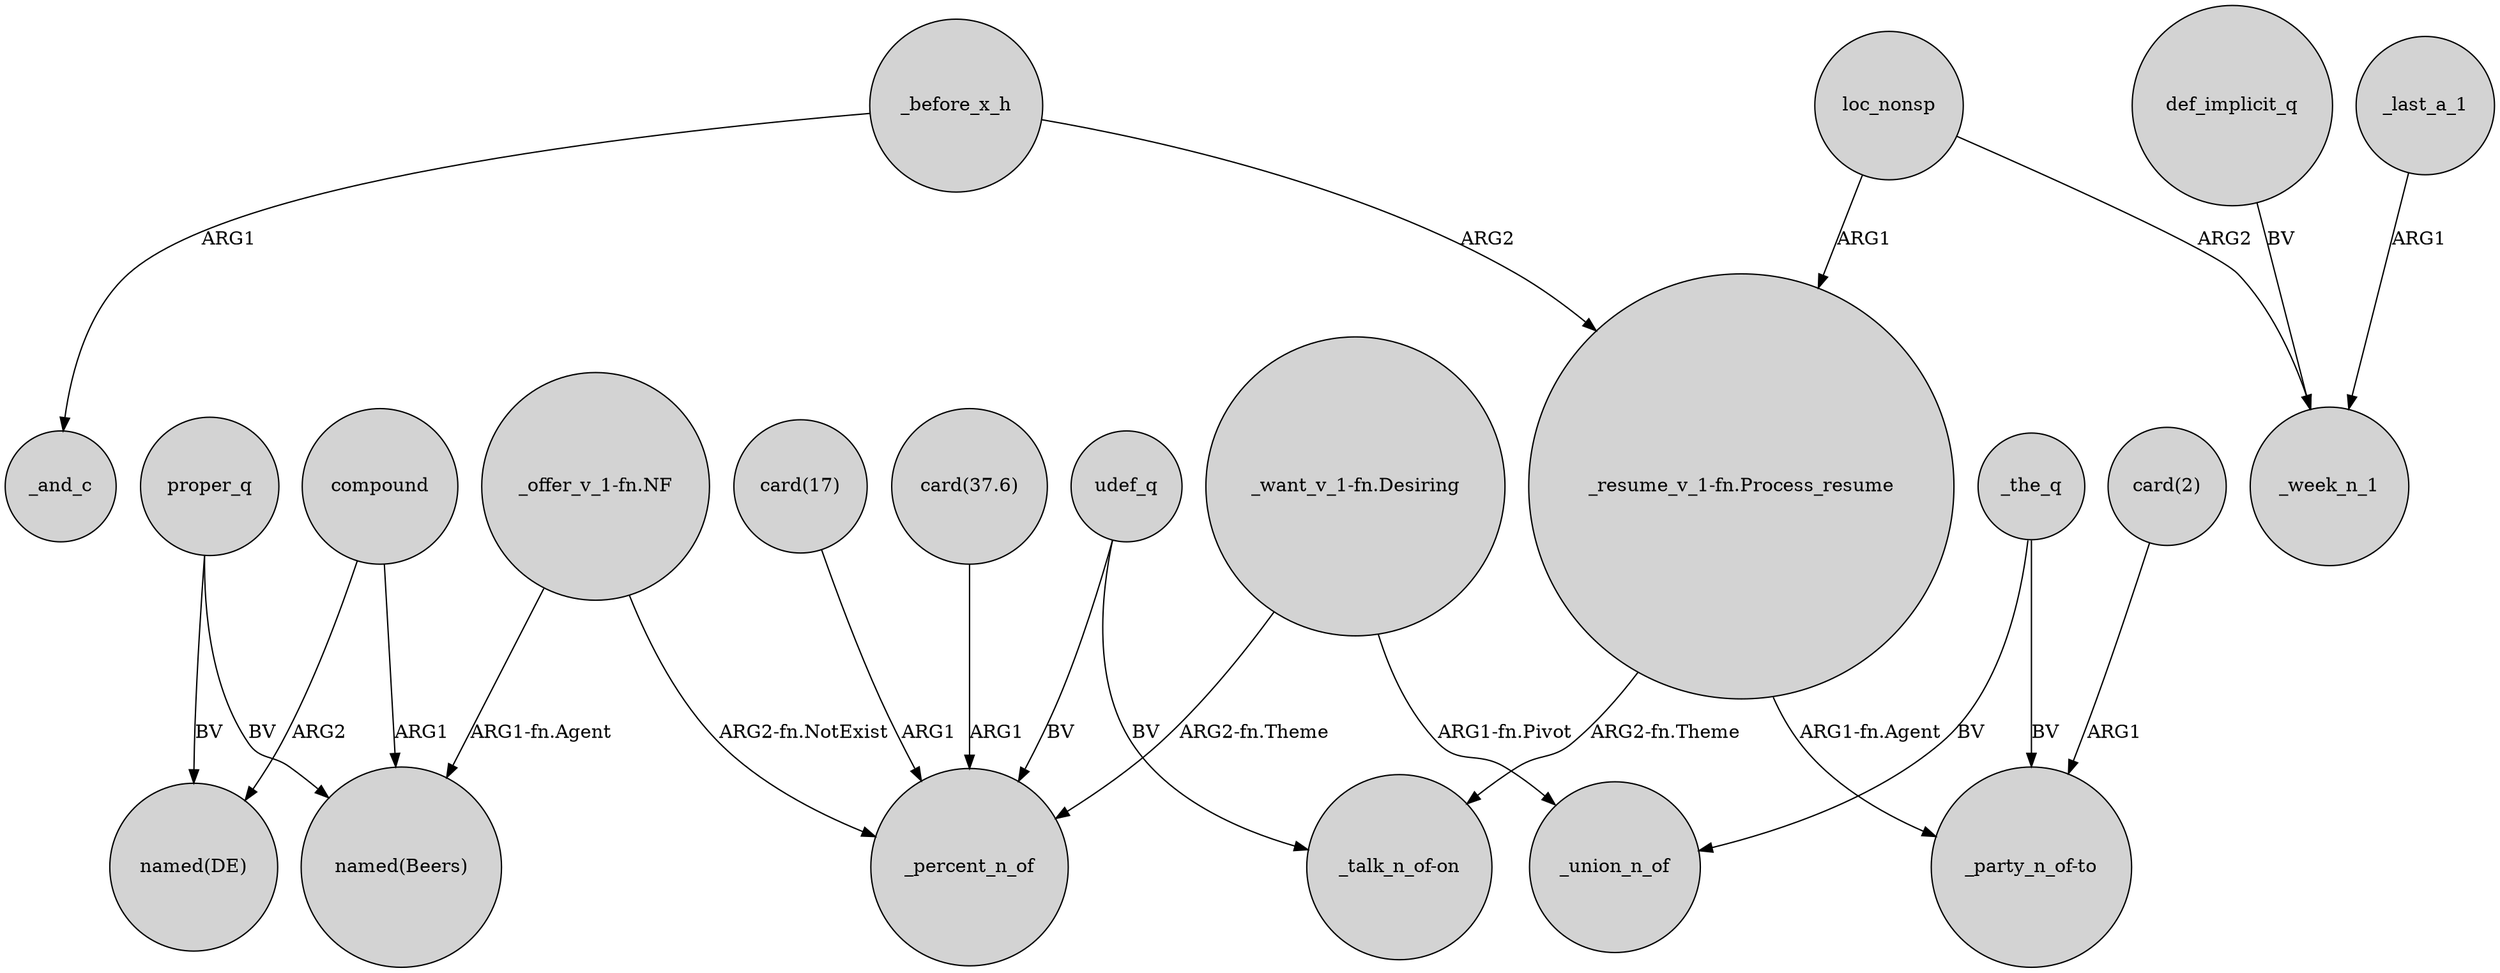 digraph {
	node [shape=circle style=filled]
	_before_x_h -> _and_c [label=ARG1]
	def_implicit_q -> _week_n_1 [label=BV]
	"_resume_v_1-fn.Process_resume" -> "_talk_n_of-on" [label="ARG2-fn.Theme"]
	"_offer_v_1-fn.NF" -> "named(Beers)" [label="ARG1-fn.Agent"]
	proper_q -> "named(Beers)" [label=BV]
	_the_q -> _union_n_of [label=BV]
	"card(17)" -> _percent_n_of [label=ARG1]
	compound -> "named(DE)" [label=ARG2]
	loc_nonsp -> _week_n_1 [label=ARG2]
	_before_x_h -> "_resume_v_1-fn.Process_resume" [label=ARG2]
	udef_q -> "_talk_n_of-on" [label=BV]
	loc_nonsp -> "_resume_v_1-fn.Process_resume" [label=ARG1]
	proper_q -> "named(DE)" [label=BV]
	"card(37.6)" -> _percent_n_of [label=ARG1]
	_last_a_1 -> _week_n_1 [label=ARG1]
	"_offer_v_1-fn.NF" -> _percent_n_of [label="ARG2-fn.NotExist"]
	compound -> "named(Beers)" [label=ARG1]
	"card(2)" -> "_party_n_of-to" [label=ARG1]
	"_resume_v_1-fn.Process_resume" -> "_party_n_of-to" [label="ARG1-fn.Agent"]
	udef_q -> _percent_n_of [label=BV]
	_the_q -> "_party_n_of-to" [label=BV]
	"_want_v_1-fn.Desiring" -> _union_n_of [label="ARG1-fn.Pivot"]
	"_want_v_1-fn.Desiring" -> _percent_n_of [label="ARG2-fn.Theme"]
}
